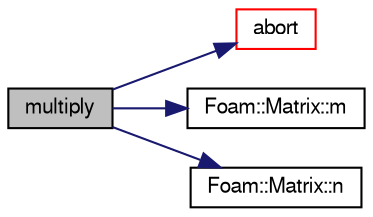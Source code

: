 digraph "multiply"
{
  bgcolor="transparent";
  edge [fontname="FreeSans",fontsize="10",labelfontname="FreeSans",labelfontsize="10"];
  node [fontname="FreeSans",fontsize="10",shape=record];
  rankdir="LR";
  Node110933 [label="multiply",height=0.2,width=0.4,color="black", fillcolor="grey75", style="filled", fontcolor="black"];
  Node110933 -> Node110934 [color="midnightblue",fontsize="10",style="solid",fontname="FreeSans"];
  Node110934 [label="abort",height=0.2,width=0.4,color="red",URL="$a21124.html#a447107a607d03e417307c203fa5fb44b"];
  Node110933 -> Node110977 [color="midnightblue",fontsize="10",style="solid",fontname="FreeSans"];
  Node110977 [label="Foam::Matrix::m",height=0.2,width=0.4,color="black",URL="$a26774.html#a910305ebc963132f09b276357a5a6da0",tooltip="Return the number of columns. "];
  Node110933 -> Node110978 [color="midnightblue",fontsize="10",style="solid",fontname="FreeSans"];
  Node110978 [label="Foam::Matrix::n",height=0.2,width=0.4,color="black",URL="$a26774.html#a8a840ce72ef06572aff1f3e950889757",tooltip="Return the number of rows. "];
}
